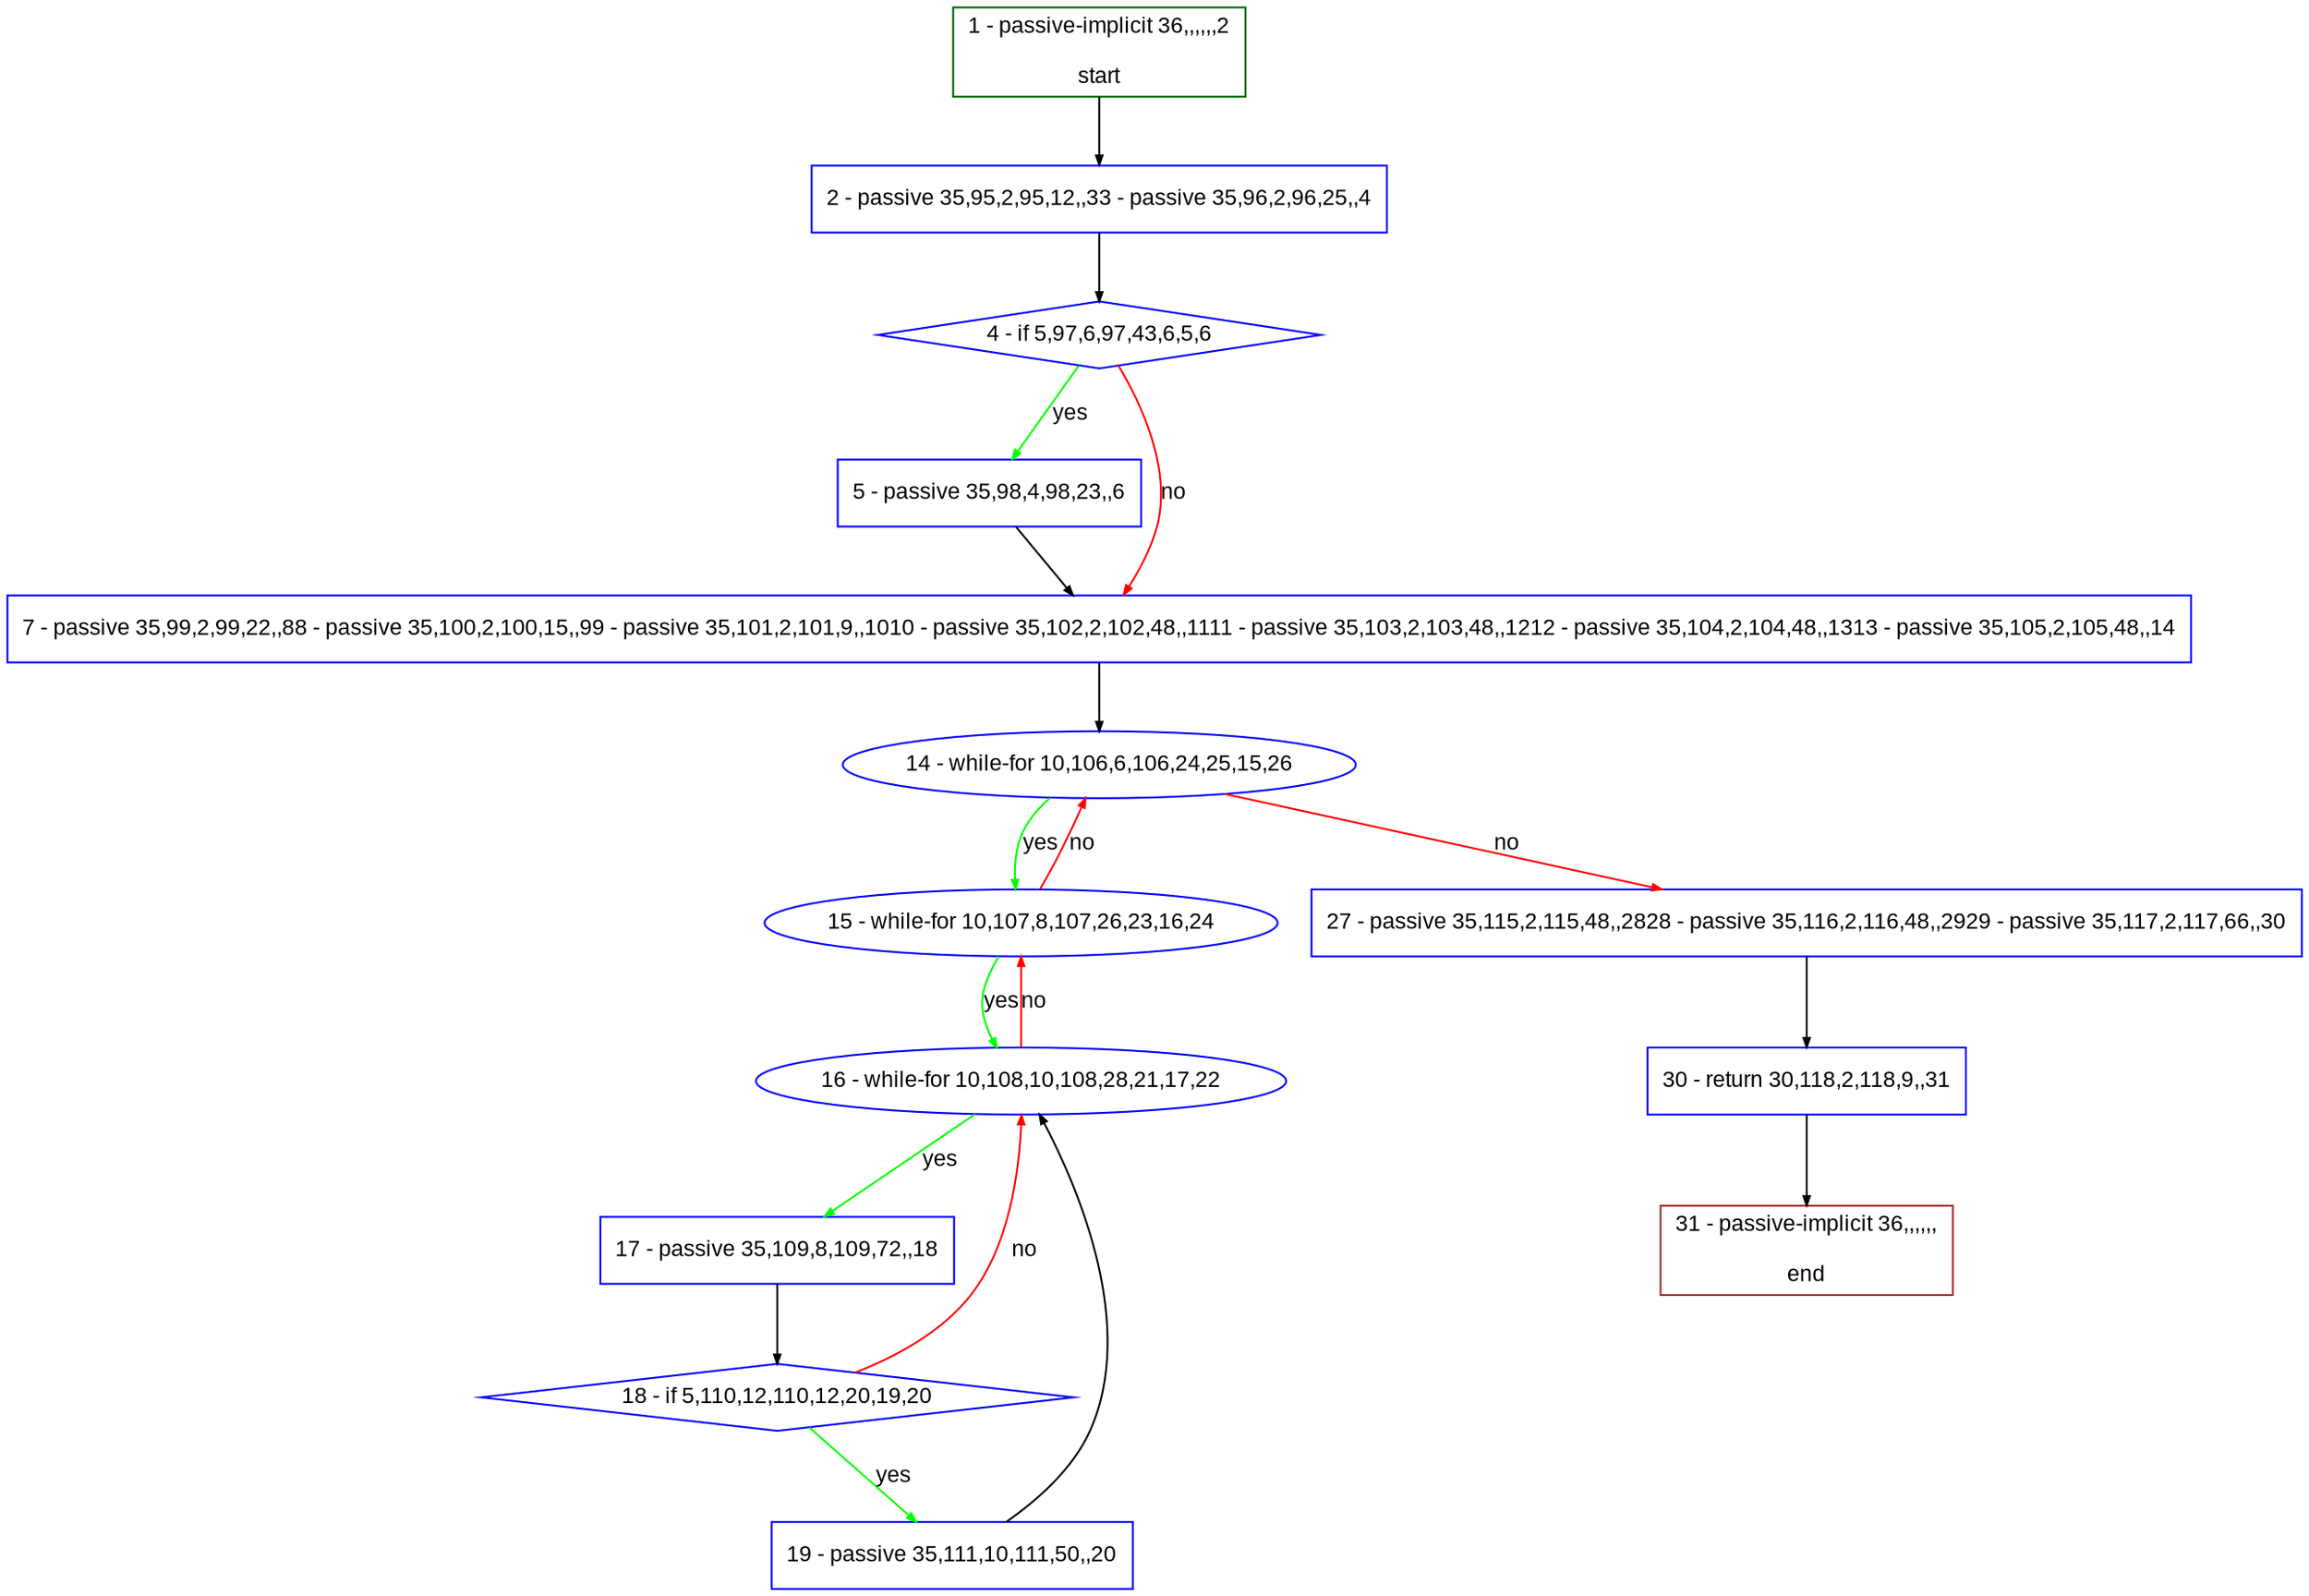 digraph "" {
  graph [pack="true", label="", fontsize="12", packmode="clust", fontname="Arial", fillcolor="#FFFFCC", bgcolor="white", style="rounded,filled", compound="true"];
  node [node_initialized="no", label="", color="grey", fontsize="12", fillcolor="white", fontname="Arial", style="filled", shape="rectangle", compound="true", fixedsize="false"];
  edge [fontcolor="black", arrowhead="normal", arrowtail="none", arrowsize="0.5", ltail="", label="", color="black", fontsize="12", lhead="", fontname="Arial", dir="forward", compound="true"];
  __N1 [label="2 - passive 35,95,2,95,12,,33 - passive 35,96,2,96,25,,4", color="#0000ff", fillcolor="#ffffff", style="filled", shape="box"];
  __N2 [label="1 - passive-implicit 36,,,,,,2\n\nstart", color="#006400", fillcolor="#ffffff", style="filled", shape="box"];
  __N3 [label="4 - if 5,97,6,97,43,6,5,6", color="#0000ff", fillcolor="#ffffff", style="filled", shape="diamond"];
  __N4 [label="5 - passive 35,98,4,98,23,,6", color="#0000ff", fillcolor="#ffffff", style="filled", shape="box"];
  __N5 [label="7 - passive 35,99,2,99,22,,88 - passive 35,100,2,100,15,,99 - passive 35,101,2,101,9,,1010 - passive 35,102,2,102,48,,1111 - passive 35,103,2,103,48,,1212 - passive 35,104,2,104,48,,1313 - passive 35,105,2,105,48,,14", color="#0000ff", fillcolor="#ffffff", style="filled", shape="box"];
  __N6 [label="14 - while-for 10,106,6,106,24,25,15,26", color="#0000ff", fillcolor="#ffffff", style="filled", shape="oval"];
  __N7 [label="15 - while-for 10,107,8,107,26,23,16,24", color="#0000ff", fillcolor="#ffffff", style="filled", shape="oval"];
  __N8 [label="27 - passive 35,115,2,115,48,,2828 - passive 35,116,2,116,48,,2929 - passive 35,117,2,117,66,,30", color="#0000ff", fillcolor="#ffffff", style="filled", shape="box"];
  __N9 [label="16 - while-for 10,108,10,108,28,21,17,22", color="#0000ff", fillcolor="#ffffff", style="filled", shape="oval"];
  __N10 [label="17 - passive 35,109,8,109,72,,18", color="#0000ff", fillcolor="#ffffff", style="filled", shape="box"];
  __N11 [label="18 - if 5,110,12,110,12,20,19,20", color="#0000ff", fillcolor="#ffffff", style="filled", shape="diamond"];
  __N12 [label="19 - passive 35,111,10,111,50,,20", color="#0000ff", fillcolor="#ffffff", style="filled", shape="box"];
  __N13 [label="30 - return 30,118,2,118,9,,31", color="#0000ff", fillcolor="#ffffff", style="filled", shape="box"];
  __N14 [label="31 - passive-implicit 36,,,,,,\n\nend", color="#a52a2a", fillcolor="#ffffff", style="filled", shape="box"];
  __N2 -> __N1 [arrowhead="normal", arrowtail="none", color="#000000", label="", dir="forward"];
  __N1 -> __N3 [arrowhead="normal", arrowtail="none", color="#000000", label="", dir="forward"];
  __N3 -> __N4 [arrowhead="normal", arrowtail="none", color="#00ff00", label="yes", dir="forward"];
  __N3 -> __N5 [arrowhead="normal", arrowtail="none", color="#ff0000", label="no", dir="forward"];
  __N4 -> __N5 [arrowhead="normal", arrowtail="none", color="#000000", label="", dir="forward"];
  __N5 -> __N6 [arrowhead="normal", arrowtail="none", color="#000000", label="", dir="forward"];
  __N6 -> __N7 [arrowhead="normal", arrowtail="none", color="#00ff00", label="yes", dir="forward"];
  __N7 -> __N6 [arrowhead="normal", arrowtail="none", color="#ff0000", label="no", dir="forward"];
  __N6 -> __N8 [arrowhead="normal", arrowtail="none", color="#ff0000", label="no", dir="forward"];
  __N7 -> __N9 [arrowhead="normal", arrowtail="none", color="#00ff00", label="yes", dir="forward"];
  __N9 -> __N7 [arrowhead="normal", arrowtail="none", color="#ff0000", label="no", dir="forward"];
  __N9 -> __N10 [arrowhead="normal", arrowtail="none", color="#00ff00", label="yes", dir="forward"];
  __N10 -> __N11 [arrowhead="normal", arrowtail="none", color="#000000", label="", dir="forward"];
  __N11 -> __N9 [arrowhead="normal", arrowtail="none", color="#ff0000", label="no", dir="forward"];
  __N11 -> __N12 [arrowhead="normal", arrowtail="none", color="#00ff00", label="yes", dir="forward"];
  __N12 -> __N9 [arrowhead="normal", arrowtail="none", color="#000000", label="", dir="forward"];
  __N8 -> __N13 [arrowhead="normal", arrowtail="none", color="#000000", label="", dir="forward"];
  __N13 -> __N14 [arrowhead="normal", arrowtail="none", color="#000000", label="", dir="forward"];
}

